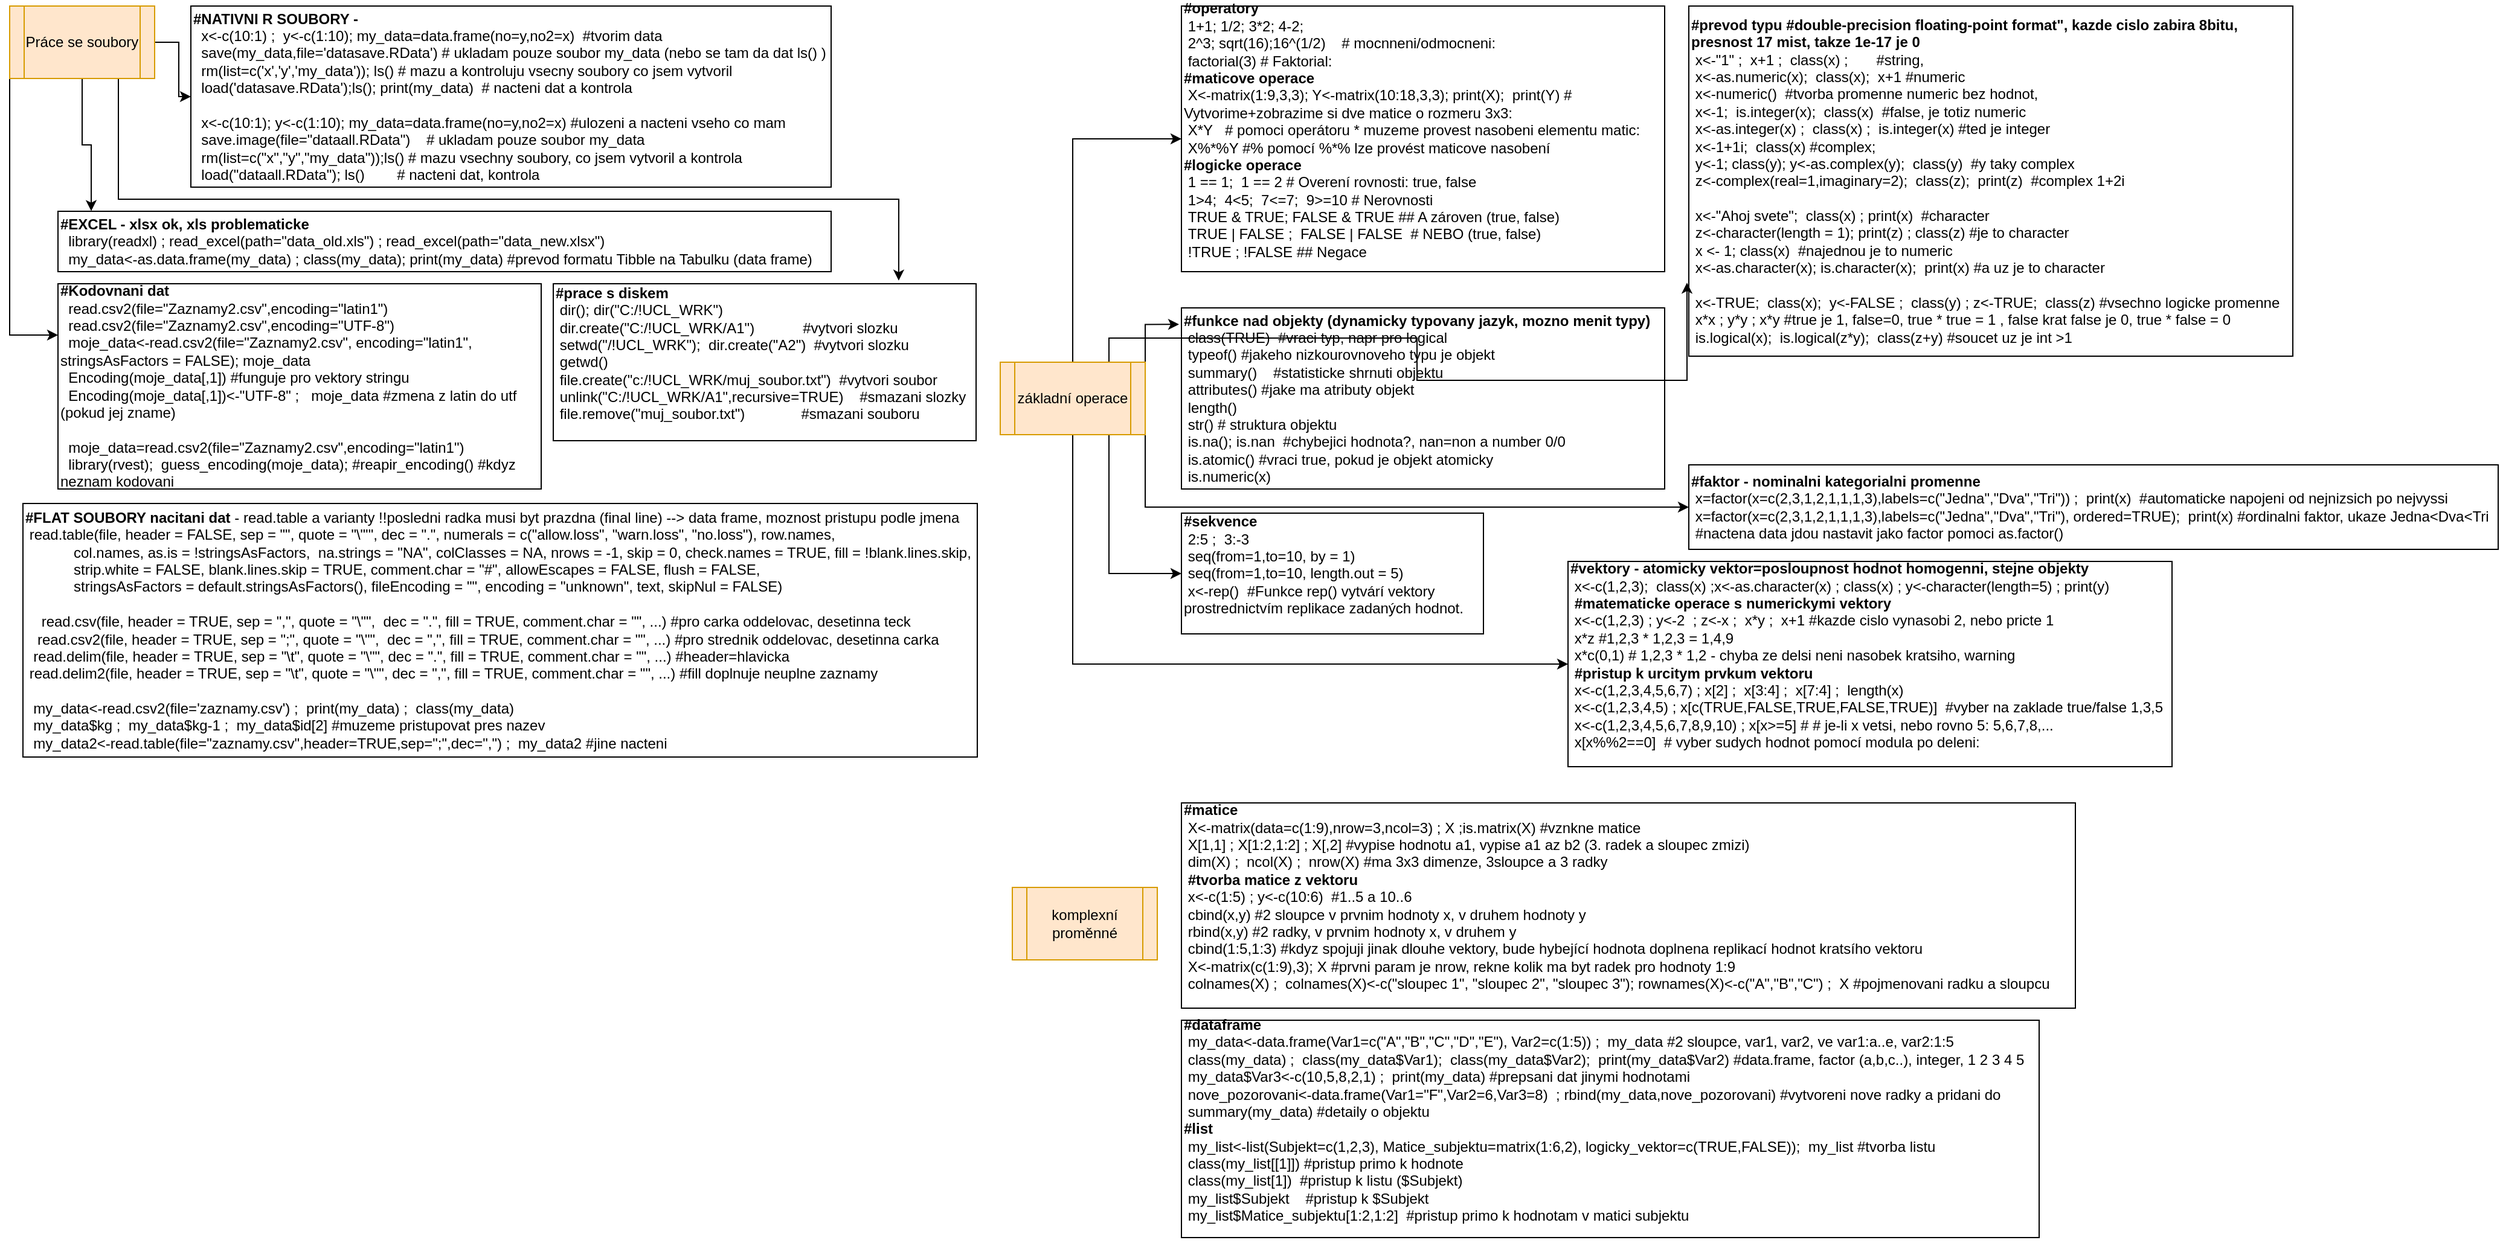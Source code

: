 <mxfile version="12.4.7" type="github">
  <diagram id="MKw7X9UcAvg8FJCNinnX" name="Page-1">
    <mxGraphModel dx="1851" dy="1735" grid="1" gridSize="10" guides="1" tooltips="1" connect="1" arrows="1" fold="1" page="1" pageScale="1" pageWidth="827" pageHeight="1169" math="0" shadow="0">
      <root>
        <mxCell id="0"/>
        <mxCell id="1" parent="0"/>
        <mxCell id="dGhhYwrYM2k6FMBEav-u-1" value="&lt;div&gt;&lt;b&gt;#prace s diskem&lt;/b&gt;&lt;/div&gt;&lt;div&gt;&amp;nbsp;dir(); dir(&quot;C:/!UCL_WRK&quot;)&lt;/div&gt;&lt;div&gt;&amp;nbsp;dir.create(&quot;C:/!UCL_WRK/A1&quot;)&amp;nbsp; &amp;nbsp; &amp;nbsp; &amp;nbsp; &amp;nbsp; &amp;nbsp; #vytvori slozku&lt;/div&gt;&lt;div&gt;&amp;nbsp;setwd(&quot;/!UCL_WRK&quot;);&amp;nbsp; dir.create(&quot;A2&quot;)&amp;nbsp; #vytvori slozku&lt;/div&gt;&lt;div&gt;&amp;nbsp;getwd()&lt;/div&gt;&lt;div&gt;&amp;nbsp;file.create(&quot;c:/!UCL_WRK/muj_soubor.txt&quot;)&amp;nbsp; #vytvori soubor&lt;/div&gt;&lt;div&gt;&amp;nbsp;unlink(&quot;C:/!UCL_WRK/A1&quot;,recursive=TRUE)&amp;nbsp; &amp;nbsp; #smazani slozky&lt;/div&gt;&lt;div&gt;&amp;nbsp;file.remove(&quot;muj_soubor.txt&quot;)&amp;nbsp; &amp;nbsp; &amp;nbsp; &amp;nbsp; &amp;nbsp; &amp;nbsp; &amp;nbsp; #smazani souboru&lt;/div&gt;&lt;div&gt;&lt;br&gt;&lt;/div&gt;" style="rounded=0;whiteSpace=wrap;html=1;align=left;" vertex="1" parent="1">
          <mxGeometry x="-370" y="230" width="350" height="130" as="geometry"/>
        </mxCell>
        <mxCell id="dGhhYwrYM2k6FMBEav-u-3" value="&lt;div&gt;&lt;div&gt;&lt;b&gt;#operatory&lt;/b&gt;&lt;/div&gt;&lt;div&gt;&amp;nbsp;1+1; 1/2; 3*2; 4-2;&amp;nbsp;&lt;/div&gt;&lt;div&gt;&amp;nbsp;2^3; sqrt(16);16^(1/2)&amp;nbsp; &amp;nbsp; # mocnneni/odmocneni:&lt;/div&gt;&lt;div&gt;&amp;nbsp;factorial(3) # Faktorial:&lt;/div&gt;&lt;div&gt;&lt;b&gt;#maticove operace&lt;/b&gt;&lt;br&gt;&lt;/div&gt;&lt;div&gt;&amp;nbsp;X&amp;lt;-matrix(1:9,3,3); Y&amp;lt;-matrix(10:18,3,3); print(X);&amp;nbsp; print(Y) # Vytvorime+zobrazime si dve matice o rozmeru 3x3:&lt;/div&gt;&lt;div&gt;&amp;nbsp;X*Y&amp;nbsp; &amp;nbsp;# pomoci operátoru * muzeme provest nasobeni elementu matic:&lt;/div&gt;&lt;div&gt;&amp;nbsp;X%*%Y #% pomocí %*% lze provést maticove nasobení&lt;/div&gt;&lt;div&gt;&lt;b&gt;#logicke operace&lt;/b&gt;&lt;br&gt;&lt;/div&gt;&lt;div&gt;&amp;nbsp;1 == 1;&amp;nbsp; 1 == 2 # Overení rovnosti: true, false&lt;/div&gt;&lt;div&gt;&amp;nbsp;1&amp;gt;4;&amp;nbsp; 4&amp;lt;5;&amp;nbsp; 7&amp;lt;=7;&amp;nbsp; 9&amp;gt;=10 # Nerovnosti&lt;/div&gt;&lt;div&gt;&amp;nbsp;TRUE &amp;amp; TRUE; FALSE &amp;amp; TRUE ## A zároven (true, false)&lt;/div&gt;&lt;div&gt;&amp;nbsp;TRUE | FALSE ;&amp;nbsp; FALSE | FALSE&amp;nbsp; # NEBO (true, false)&lt;/div&gt;&lt;div&gt;&amp;nbsp;!TRUE ; !FALSE ## Negace&lt;/div&gt;&lt;/div&gt;&lt;div&gt;&lt;br&gt;&lt;/div&gt;" style="rounded=0;whiteSpace=wrap;html=1;align=left;" vertex="1" parent="1">
          <mxGeometry x="150" width="400" height="220" as="geometry"/>
        </mxCell>
        <mxCell id="dGhhYwrYM2k6FMBEav-u-4" value="&lt;div&gt;&lt;b&gt;#funkce nad objekty (dynamicky typovany jazyk, mozno menit typy)&lt;/b&gt;&lt;/div&gt;&lt;div&gt;&amp;nbsp;class(TRUE)&amp;nbsp; #vraci typ, napr pro logical&amp;nbsp;&lt;/div&gt;&lt;div&gt;&amp;nbsp;typeof() #jakeho nizkourovnoveho typu je objekt&lt;/div&gt;&lt;div&gt;&amp;nbsp;summary()&amp;nbsp; &amp;nbsp; #statisticke shrnuti objektu&lt;/div&gt;&lt;div&gt;&amp;nbsp;attributes() #jake ma atributy objekt&lt;/div&gt;&lt;div&gt;&amp;nbsp;length()&lt;/div&gt;&lt;div&gt;&amp;nbsp;str() # struktura objektu&lt;/div&gt;&lt;div&gt;&amp;nbsp;is.na(); is.nan&amp;nbsp; #chybejici hodnota?, nan=non a number 0/0&lt;/div&gt;&lt;div&gt;&amp;nbsp;is.atomic() #vraci true, pokud je objekt atomicky&lt;/div&gt;&lt;div&gt;&amp;nbsp;is.numeric(x)&lt;/div&gt;" style="rounded=0;whiteSpace=wrap;html=1;align=left;" vertex="1" parent="1">
          <mxGeometry x="150" y="250" width="400" height="150" as="geometry"/>
        </mxCell>
        <mxCell id="dGhhYwrYM2k6FMBEav-u-5" value="&lt;div&gt;&lt;b&gt;#prevod typu #double-precision floating-point format&quot;, kazde cislo zabira 8bitu, presnost 17 mist, takze 1e-17 je 0&lt;/b&gt;&lt;/div&gt;&lt;div&gt;&amp;nbsp;x&amp;lt;-&quot;1&quot; ;&amp;nbsp; x+1 ;&amp;nbsp; class(x) ;&amp;nbsp; &amp;nbsp; &amp;nbsp; &amp;nbsp;#string,&lt;/div&gt;&lt;div&gt;&amp;nbsp;x&amp;lt;-as.numeric(x);&amp;nbsp; class(x);&amp;nbsp; x+1 #numeric&lt;/div&gt;&lt;div&gt;&amp;nbsp;x&amp;lt;-numeric()&amp;nbsp; #tvorba promenne numeric bez hodnot,&amp;nbsp;&lt;/div&gt;&lt;div&gt;&amp;nbsp;x&amp;lt;-1;&amp;nbsp; is.integer(x);&amp;nbsp; class(x)&amp;nbsp; #false, je totiz numeric&lt;/div&gt;&lt;div&gt;&amp;nbsp;x&amp;lt;-as.integer(x) ;&amp;nbsp; class(x) ;&amp;nbsp; is.integer(x) #ted je integer&lt;/div&gt;&lt;div&gt;&amp;nbsp;x&amp;lt;-1+1i;&amp;nbsp; class(x) #complex;&amp;nbsp;&lt;/div&gt;&lt;div&gt;&amp;nbsp;y&amp;lt;-1; class(y); y&amp;lt;-as.complex(y);&amp;nbsp; class(y)&amp;nbsp; #y taky complex&lt;/div&gt;&lt;div&gt;&amp;nbsp;z&amp;lt;-complex(real=1,imaginary=2);&amp;nbsp; class(z);&amp;nbsp; print(z)&amp;nbsp; #complex 1+2i&lt;/div&gt;&lt;div&gt;&amp;nbsp;&lt;/div&gt;&lt;div&gt;&amp;nbsp;x&amp;lt;-&quot;Ahoj svete&quot;;&amp;nbsp; class(x) ; print(x)&amp;nbsp; #character&lt;/div&gt;&lt;div&gt;&amp;nbsp;z&amp;lt;-character(length = 1); print(z) ; class(z) #je to character&lt;/div&gt;&lt;div&gt;&amp;nbsp;x &amp;lt;- 1; class(x)&amp;nbsp; #najednou je to numeric&lt;/div&gt;&lt;div&gt;&amp;nbsp;x&amp;lt;-as.character(x); is.character(x);&amp;nbsp; print(x) #a uz je to character&lt;/div&gt;&lt;div&gt;&amp;nbsp;&lt;/div&gt;&lt;div&gt;&amp;nbsp;x&amp;lt;-TRUE;&amp;nbsp; class(x);&amp;nbsp; y&amp;lt;-FALSE ;&amp;nbsp; class(y) ; z&amp;lt;-TRUE;&amp;nbsp; class(z) #vsechno logicke promenne&lt;/div&gt;&lt;div&gt;&amp;nbsp;x*x ; y*y ; x*y #true je 1, false=0, true * true = 1 , false krat false je 0, true * false = 0&lt;/div&gt;&lt;div&gt;&amp;nbsp;is.logical(x);&amp;nbsp; is.logical(z*y);&amp;nbsp; class(z+y) #soucet uz je int &amp;gt;1&lt;/div&gt;" style="rounded=0;whiteSpace=wrap;html=1;align=left;" vertex="1" parent="1">
          <mxGeometry x="570" width="500" height="290" as="geometry"/>
        </mxCell>
        <mxCell id="dGhhYwrYM2k6FMBEav-u-6" value="&lt;div&gt;&lt;b&gt;#vektory - atomicky vektor=posloupnost hodnot homogenni, stejne objekty&lt;/b&gt;&lt;/div&gt;&lt;div&gt;&amp;nbsp;x&amp;lt;-c(1,2,3);&amp;nbsp; class(x) ;x&amp;lt;-as.character(x) ; class(x) ; y&amp;lt;-character(length=5) ; print(y)&lt;/div&gt;&lt;div&gt;&amp;nbsp;&lt;b&gt;#&lt;/b&gt;&lt;span&gt;&lt;b&gt;matematicke operace s numerickymi vektory&lt;/b&gt;&lt;/span&gt;&lt;/div&gt;&lt;div&gt;&lt;b&gt;&amp;nbsp;&lt;/b&gt;x&amp;lt;-c(1,2,3) ; y&amp;lt;-2&amp;nbsp; ; z&amp;lt;-x ;&amp;nbsp; x*y ;&amp;nbsp; x+1 #kazde cislo vynasobi 2, nebo pricte 1&lt;/div&gt;&lt;div&gt;&amp;nbsp;x*z #1,2,3 * 1,2,3 = 1,4,9&amp;nbsp;&lt;/div&gt;&lt;div&gt;&amp;nbsp;x*c(0,1) # 1,2,3 * 1,2 - chyba ze delsi neni nasobek kratsiho, warning&lt;/div&gt;&lt;div&gt;&amp;nbsp;&lt;span&gt;&lt;b&gt;#pristup k urcitym prvkum vektoru&lt;/b&gt;&lt;/span&gt;&lt;/div&gt;&lt;div&gt;&lt;b&gt;&amp;nbsp;&lt;/b&gt;x&amp;lt;-c(1,2,3,4,5,6,7) ; x[2] ;&amp;nbsp; x[3:4] ;&amp;nbsp; x[7:4] ;&amp;nbsp; length(x)&lt;/div&gt;&lt;div&gt;&amp;nbsp;x&amp;lt;-c(1,2,3,4,5) ; x[c(TRUE,FALSE,TRUE,FALSE,TRUE)]&amp;nbsp; #vyber na zaklade true/false 1,3,5&amp;nbsp;&lt;/div&gt;&lt;div&gt;&amp;nbsp;x&amp;lt;-c(1,2,3,4,5,6,7,8,9,10) ; x[x&amp;gt;=5] # # je-li x vetsi, nebo rovno 5: 5,6,7,8,...&lt;/div&gt;&lt;div&gt;&amp;nbsp;x[x%%2==0]&amp;nbsp; # vyber sudych hodnot pomocí modula po deleni:&amp;nbsp;&lt;/div&gt;&lt;div&gt;&amp;nbsp;&lt;/div&gt;" style="rounded=0;whiteSpace=wrap;html=1;align=left;" vertex="1" parent="1">
          <mxGeometry x="470" y="460" width="500" height="170" as="geometry"/>
        </mxCell>
        <mxCell id="dGhhYwrYM2k6FMBEav-u-8" value="&lt;div&gt;&lt;b&gt;#sekvence&amp;nbsp;&lt;/b&gt;&lt;/div&gt;&lt;div&gt;&amp;nbsp;2:5 ;&amp;nbsp; 3:-3&lt;/div&gt;&lt;div&gt;&amp;nbsp;seq(from=1,to=10, by = 1)&lt;/div&gt;&lt;div&gt;&amp;nbsp;seq(from=1,to=10, length.out = 5)&lt;/div&gt;&lt;div&gt;&amp;nbsp;x&amp;lt;-rep()&amp;nbsp; #Funkce rep() vytvárí vektory prostrednictvím replikace zadaných hodnot.&lt;/div&gt;&lt;div&gt;&lt;br&gt;&lt;/div&gt;" style="rounded=0;whiteSpace=wrap;html=1;align=left;" vertex="1" parent="1">
          <mxGeometry x="150" y="420" width="250" height="100" as="geometry"/>
        </mxCell>
        <mxCell id="dGhhYwrYM2k6FMBEav-u-11" value="&lt;div&gt;&lt;b&gt;#matice&amp;nbsp;&lt;/b&gt;&lt;/div&gt;&lt;div&gt;&amp;nbsp;X&amp;lt;-matrix(data=c(1:9),nrow=3,ncol=3) ; X ;is.matrix(X) #vznkne matice&amp;nbsp;&lt;/div&gt;&lt;div&gt;&amp;nbsp;X[1,1] ; X[1:2,1:2] ; X[,2] #vypise hodnotu a1, vypise a1 az b2 (3. radek a sloupec zmizi)&lt;/div&gt;&lt;div&gt;&amp;nbsp;dim(X) ;&amp;nbsp; ncol(X) ;&amp;nbsp; nrow(X) #ma 3x3 dimenze, 3sloupce a 3 radky&lt;/div&gt;&lt;div&gt;&lt;b&gt;&amp;nbsp;#tvorba matice z vektoru&lt;/b&gt;&lt;br&gt;&lt;/div&gt;&lt;div&gt;&amp;nbsp;x&amp;lt;-c(1:5) ; y&amp;lt;-c(10:6)&amp;nbsp; #1..5 a 10..6&lt;/div&gt;&lt;div&gt;&amp;nbsp;cbind(x,y) #2 sloupce v prvnim hodnoty x, v druhem hodnoty y&lt;/div&gt;&lt;div&gt;&amp;nbsp;rbind(x,y) #2 radky, v prvnim hodnoty x, v druhem y&lt;/div&gt;&lt;div&gt;&amp;nbsp;cbind(1:5,1:3) #kdyz spojuji jinak dlouhe vektory, bude hybející hodnota doplnena replikací hodnot kratsího vektoru&lt;/div&gt;&lt;div&gt;&lt;span&gt;&amp;nbsp;X&amp;lt;-matrix(c(1:9),3); X #prvni param je nrow, rekne kolik ma byt radek pro hodnoty 1:9&lt;/span&gt;&lt;br&gt;&lt;/div&gt;&lt;div&gt;&amp;nbsp;colnames(X) ;&amp;nbsp; colnames(X)&amp;lt;-c(&quot;sloupec 1&quot;, &quot;sloupec 2&quot;, &quot;sloupec 3&quot;); rownames(X)&amp;lt;-c(&quot;A&quot;,&quot;B&quot;,&quot;C&quot;) ;&amp;nbsp; X #pojmenovani radku a sloupcu&lt;/div&gt;&lt;div&gt;&lt;br&gt;&lt;/div&gt;" style="rounded=0;whiteSpace=wrap;html=1;align=left;" vertex="1" parent="1">
          <mxGeometry x="150" y="660" width="740" height="170" as="geometry"/>
        </mxCell>
        <mxCell id="dGhhYwrYM2k6FMBEav-u-12" value="&lt;div&gt;&lt;b&gt;#dataframe&lt;/b&gt;&lt;/div&gt;&lt;div&gt;&amp;nbsp;my_data&amp;lt;-data.frame(Var1=c(&quot;A&quot;,&quot;B&quot;,&quot;C&quot;,&quot;D&quot;,&quot;E&quot;), Var2=c(1:5)) ;&amp;nbsp; my_data #2 sloupce, var1, var2, ve var1:a..e, var2:1:5&lt;/div&gt;&lt;div&gt;&amp;nbsp;class(my_data) ;&amp;nbsp; class(my_data$Var1);&amp;nbsp; class(my_data$Var2);&amp;nbsp; print(my_data$Var2) #data.frame, factor (a,b,c..), integer, 1 2 3 4 5&lt;/div&gt;&lt;div&gt;&amp;nbsp;my_data$Var3&amp;lt;-c(10,5,8,2,1) ;&amp;nbsp; print(my_data) #prepsani dat jinymi hodnotami&lt;/div&gt;&lt;div&gt;&amp;nbsp;nove_pozorovani&amp;lt;-data.frame(Var1=&quot;F&quot;,Var2=6,Var3=8)&amp;nbsp; ; rbind(my_data,nove_pozorovani) #vytvoreni nove radky a pridani do&amp;nbsp;&lt;/div&gt;&lt;div&gt;&amp;nbsp;summary(my_data) #detaily o objektu&lt;/div&gt;&lt;div&gt;&lt;div&gt;&lt;b&gt;#list&lt;/b&gt;&lt;/div&gt;&lt;div&gt;&amp;nbsp;my_list&amp;lt;-list(Subjekt=c(1,2,3), Matice_subjektu=matrix(1:6,2), logicky_vektor=c(TRUE,FALSE));&amp;nbsp; my_list #tvorba listu&lt;/div&gt;&lt;div&gt;&amp;nbsp;class(my_list[[1]]) #pristup primo k hodnote&lt;/div&gt;&lt;div&gt;&amp;nbsp;class(my_list[1])&amp;nbsp; #pristup k listu ($Subjekt)&lt;/div&gt;&lt;div&gt;&amp;nbsp;my_list$Subjekt&amp;nbsp; &amp;nbsp; #pristup k $Subjekt&lt;/div&gt;&lt;div&gt;&amp;nbsp;my_list$Matice_subjektu[1:2,1:2]&amp;nbsp; #pristup primo k hodnotam v matici subjektu&lt;/div&gt;&lt;/div&gt;&lt;div&gt;&lt;br&gt;&lt;/div&gt;" style="rounded=0;whiteSpace=wrap;html=1;align=left;" vertex="1" parent="1">
          <mxGeometry x="150" y="840" width="710" height="180" as="geometry"/>
        </mxCell>
        <mxCell id="dGhhYwrYM2k6FMBEav-u-13" value="&lt;div&gt;&lt;b&gt;#faktor - nominalni kategorialni promenne&lt;/b&gt;&lt;/div&gt;&lt;div&gt;&amp;nbsp;x=factor(x=c(2,3,1,2,1,1,1,3),labels=c(&quot;Jedna&quot;,&quot;Dva&quot;,&quot;Tri&quot;)) ;&amp;nbsp; print(x)&amp;nbsp; #automaticke napojeni od nejnizsich po nejvyssi&lt;/div&gt;&lt;div&gt;&amp;nbsp;x=factor(x=c(2,3,1,2,1,1,1,3),labels=c(&quot;Jedna&quot;,&quot;Dva&quot;,&quot;Tri&quot;), ordered=TRUE);&amp;nbsp; print(x) #ordinalni faktor, ukaze Jedna&amp;lt;Dva&amp;lt;Tri&lt;/div&gt;&lt;div&gt;&amp;nbsp;#nactena data jdou nastavit jako factor pomoci as.factor()&lt;/div&gt;" style="rounded=0;whiteSpace=wrap;html=1;align=left;" vertex="1" parent="1">
          <mxGeometry x="570" y="380" width="670" height="70" as="geometry"/>
        </mxCell>
        <mxCell id="dGhhYwrYM2k6FMBEav-u-14" value="&lt;div&gt;&lt;b&gt;#FLAT SOUBORY nacitani dat &lt;/b&gt;- read.table a varianty !!posledni radka musi byt prazdna (final line) --&amp;gt; data frame, moznost pristupu podle jmena&lt;/div&gt;&lt;div&gt;&amp;nbsp;read.table(file, header = FALSE, sep = &quot;&quot;, quote = &quot;\&quot;&#39;&quot;, dec = &quot;.&quot;, numerals = c(&quot;allow.loss&quot;, &quot;warn.loss&quot;, &quot;no.loss&quot;), row.names,&amp;nbsp;&lt;/div&gt;&lt;div&gt;&amp;nbsp; &amp;nbsp; &amp;nbsp; &amp;nbsp; &amp;nbsp; &amp;nbsp; col.names, as.is = !stringsAsFactors,&amp;nbsp; na.strings = &quot;NA&quot;, colClasses = NA, nrows = -1, skip = 0, check.names = TRUE, fill = !blank.lines.skip,&lt;/div&gt;&lt;div&gt;&amp;nbsp; &amp;nbsp; &amp;nbsp; &amp;nbsp; &amp;nbsp; &amp;nbsp; strip.white = FALSE, blank.lines.skip = TRUE, comment.char = &quot;#&quot;, allowEscapes = FALSE, flush = FALSE,&amp;nbsp;&lt;/div&gt;&lt;div&gt;&amp;nbsp; &amp;nbsp; &amp;nbsp; &amp;nbsp; &amp;nbsp; &amp;nbsp; stringsAsFactors = default.stringsAsFactors(), fileEncoding = &quot;&quot;, encoding = &quot;unknown&quot;, text, skipNul = FALSE)&lt;/div&gt;&lt;div&gt;&amp;nbsp;&amp;nbsp;&lt;/div&gt;&lt;div&gt;&amp;nbsp; &amp;nbsp; read.csv(file, header = TRUE, sep = &quot;,&quot;, quote = &quot;\&quot;&quot;,&amp;nbsp; dec = &quot;.&quot;, fill = TRUE, comment.char = &quot;&quot;, ...) #pro carka oddelovac, desetinna teck&lt;/div&gt;&lt;div&gt;&amp;nbsp; &amp;nbsp;read.csv2(file, header = TRUE, sep = &quot;;&quot;, quote = &quot;\&quot;&quot;,&amp;nbsp; dec = &quot;,&quot;, fill = TRUE, comment.char = &quot;&quot;, ...) #pro strednik oddelovac, desetinna carka&lt;/div&gt;&lt;div&gt;&amp;nbsp; read.delim(file, header = TRUE, sep = &quot;\t&quot;, quote = &quot;\&quot;&quot;, dec = &quot;.&quot;, fill = TRUE, comment.char = &quot;&quot;, ...) #header=hlavicka&lt;/div&gt;&lt;div&gt;&amp;nbsp;read.delim2(file, header = TRUE, sep = &quot;\t&quot;, quote = &quot;\&quot;&quot;, dec = &quot;,&quot;, fill = TRUE, comment.char = &quot;&quot;, ...) #fill doplnuje neuplne zaznamy&lt;/div&gt;&lt;div&gt;&amp;nbsp;&lt;/div&gt;&lt;div&gt;&amp;nbsp; my_data&amp;lt;-read.csv2(file=&#39;zaznamy.csv&#39;) ;&amp;nbsp; print(my_data) ;&amp;nbsp; class(my_data)&lt;/div&gt;&lt;div&gt;&amp;nbsp; my_data$kg ;&amp;nbsp; my_data$kg-1 ;&amp;nbsp; my_data$id[2] #muzeme pristupovat pres nazev&lt;/div&gt;&lt;div&gt;&amp;nbsp; my_data2&amp;lt;-read.table(file=&quot;zaznamy.csv&quot;,header=TRUE,sep=&quot;;&quot;,dec=&quot;,&quot;) ;&amp;nbsp; my_data2 #jine nacteni&lt;/div&gt;" style="rounded=0;whiteSpace=wrap;html=1;align=left;" vertex="1" parent="1">
          <mxGeometry x="-809" y="412" width="790" height="210" as="geometry"/>
        </mxCell>
        <mxCell id="dGhhYwrYM2k6FMBEav-u-15" value="&lt;div&gt;&lt;b&gt;#NATIVNI R SOUBORY -&amp;nbsp; &amp;nbsp;&lt;/b&gt;&lt;/div&gt;&lt;div&gt;&amp;nbsp; x&amp;lt;-c(10:1) ;&amp;nbsp; y&amp;lt;-c(1:10); my_data=data.frame(no=y,no2=x)&amp;nbsp; #tvorim data&lt;/div&gt;&lt;div&gt;&amp;nbsp; save(my_data,file=&#39;datasave.RData&#39;) # ukladam pouze soubor my_data (nebo se tam da dat ls() )&lt;/div&gt;&lt;div&gt;&amp;nbsp; rm(list=c(&#39;x&#39;,&#39;y&#39;,&#39;my_data&#39;)); ls() # mazu a kontroluju vsecny soubory co jsem vytvoril&lt;/div&gt;&lt;div&gt;&amp;nbsp; load(&#39;datasave.RData&#39;);ls(); print(my_data)&amp;nbsp; # nacteni dat a kontrola&lt;/div&gt;&lt;div&gt;&amp;nbsp;&amp;nbsp;&lt;/div&gt;&lt;div&gt;&amp;nbsp; x&amp;lt;-c(10:1); y&amp;lt;-c(1:10); my_data=data.frame(no=y,no2=x) #ulozeni a nacteni vseho co mam&lt;/div&gt;&lt;div&gt;&amp;nbsp; save.image(file=&quot;dataall.RData&quot;)&amp;nbsp; &amp;nbsp; # ukladam pouze soubor my_data&lt;/div&gt;&lt;div&gt;&amp;nbsp; rm(list=c(&quot;x&quot;,&quot;y&quot;,&quot;my_data&quot;));ls() # mazu vsechny soubory, co jsem vytvoril a kontrola&lt;/div&gt;&lt;div&gt;&amp;nbsp; load(&quot;dataall.RData&quot;); ls()&amp;nbsp; &amp;nbsp; &amp;nbsp; &amp;nbsp; # nacteni dat, kontrola&lt;/div&gt;" style="rounded=0;whiteSpace=wrap;html=1;align=left;" vertex="1" parent="1">
          <mxGeometry x="-670" width="530" height="150" as="geometry"/>
        </mxCell>
        <mxCell id="dGhhYwrYM2k6FMBEav-u-16" value="&lt;div&gt;&lt;b&gt;#EXCEL - xlsx ok, xls problematicke&lt;/b&gt;&lt;/div&gt;&lt;div&gt;&amp;nbsp; library(readxl) ; read_excel(path=&quot;data_old.xls&quot;) ; read_excel(path=&quot;data_new.xlsx&quot;)&lt;/div&gt;&lt;div&gt;&amp;nbsp; my_data&amp;lt;-as.data.frame(my_data) ; class(my_data); print(my_data) #prevod formatu Tibble na Tabulku (data frame)&lt;/div&gt;" style="rounded=0;whiteSpace=wrap;html=1;align=left;" vertex="1" parent="1">
          <mxGeometry x="-780" y="170.0" width="640" height="50" as="geometry"/>
        </mxCell>
        <mxCell id="dGhhYwrYM2k6FMBEav-u-17" value="&lt;div&gt;&amp;nbsp;&amp;nbsp;&lt;/div&gt;&lt;div&gt;&lt;b&gt;#Kodovnani dat&lt;/b&gt;&lt;/div&gt;&lt;div&gt;&amp;nbsp; read.csv2(file=&quot;Zaznamy2.csv&quot;,encoding=&quot;latin1&quot;)&lt;/div&gt;&lt;div&gt;&amp;nbsp; read.csv2(file=&quot;Zaznamy2.csv&quot;,encoding=&quot;UTF-8&quot;)&lt;/div&gt;&lt;div&gt;&amp;nbsp; moje_data&amp;lt;-read.csv2(file=&quot;Zaznamy2.csv&quot;, encoding=&quot;latin1&quot;, stringsAsFactors = FALSE); moje_data&lt;/div&gt;&lt;div&gt;&amp;nbsp; Encoding(moje_data[,1]) #funguje pro vektory stringu&lt;/div&gt;&lt;div&gt;&amp;nbsp; Encoding(moje_data[,1])&amp;lt;-&quot;UTF-8&quot; ;&amp;nbsp; &amp;nbsp;moje_data #zmena z latin do utf (pokud jej zname)&lt;/div&gt;&lt;div&gt;&amp;nbsp;&amp;nbsp;&lt;/div&gt;&lt;div&gt;&amp;nbsp; moje_data=read.csv2(file=&quot;Zaznamy2.csv&quot;,encoding=&quot;latin1&quot;)&amp;nbsp;&lt;/div&gt;&lt;div&gt;&amp;nbsp; library(rvest);&amp;nbsp; guess_encoding(moje_data); #reapir_encoding() #kdyz neznam kodovani&lt;span&gt;&amp;nbsp;&lt;/span&gt;&lt;/div&gt;&lt;div&gt;&amp;nbsp;&amp;nbsp;&lt;/div&gt;" style="rounded=0;whiteSpace=wrap;html=1;align=left;" vertex="1" parent="1">
          <mxGeometry x="-780" y="230" width="400" height="170" as="geometry"/>
        </mxCell>
        <mxCell id="dGhhYwrYM2k6FMBEav-u-19" style="edgeStyle=orthogonalEdgeStyle;rounded=0;orthogonalLoop=1;jettySize=auto;html=1;" edge="1" parent="1" source="dGhhYwrYM2k6FMBEav-u-18" target="dGhhYwrYM2k6FMBEav-u-15">
          <mxGeometry relative="1" as="geometry"/>
        </mxCell>
        <mxCell id="dGhhYwrYM2k6FMBEav-u-20" style="edgeStyle=orthogonalEdgeStyle;rounded=0;orthogonalLoop=1;jettySize=auto;html=1;entryX=0.043;entryY=-0.004;entryDx=0;entryDy=0;entryPerimeter=0;" edge="1" parent="1" source="dGhhYwrYM2k6FMBEav-u-18" target="dGhhYwrYM2k6FMBEav-u-16">
          <mxGeometry relative="1" as="geometry"/>
        </mxCell>
        <mxCell id="dGhhYwrYM2k6FMBEav-u-21" style="edgeStyle=orthogonalEdgeStyle;rounded=0;orthogonalLoop=1;jettySize=auto;html=1;exitX=0;exitY=1;exitDx=0;exitDy=0;entryX=0;entryY=0.25;entryDx=0;entryDy=0;" edge="1" parent="1" source="dGhhYwrYM2k6FMBEav-u-18" target="dGhhYwrYM2k6FMBEav-u-17">
          <mxGeometry relative="1" as="geometry"/>
        </mxCell>
        <mxCell id="dGhhYwrYM2k6FMBEav-u-22" style="edgeStyle=orthogonalEdgeStyle;rounded=0;orthogonalLoop=1;jettySize=auto;html=1;exitX=0.75;exitY=1;exitDx=0;exitDy=0;entryX=0.817;entryY=-0.02;entryDx=0;entryDy=0;entryPerimeter=0;" edge="1" parent="1" source="dGhhYwrYM2k6FMBEav-u-18" target="dGhhYwrYM2k6FMBEav-u-1">
          <mxGeometry relative="1" as="geometry">
            <Array as="points">
              <mxPoint x="-730" y="160"/>
              <mxPoint x="-84" y="160"/>
            </Array>
          </mxGeometry>
        </mxCell>
        <mxCell id="dGhhYwrYM2k6FMBEav-u-18" value="Práce se soubory" style="shape=process;whiteSpace=wrap;html=1;backgroundOutline=1;fillColor=#ffe6cc;strokeColor=#d79b00;" vertex="1" parent="1">
          <mxGeometry x="-820" width="120" height="60" as="geometry"/>
        </mxCell>
        <mxCell id="dGhhYwrYM2k6FMBEav-u-25" style="edgeStyle=orthogonalEdgeStyle;rounded=0;orthogonalLoop=1;jettySize=auto;html=1;exitX=0.5;exitY=0;exitDx=0;exitDy=0;entryX=0;entryY=0.5;entryDx=0;entryDy=0;" edge="1" parent="1" source="dGhhYwrYM2k6FMBEav-u-23" target="dGhhYwrYM2k6FMBEav-u-3">
          <mxGeometry relative="1" as="geometry"/>
        </mxCell>
        <mxCell id="dGhhYwrYM2k6FMBEav-u-26" style="edgeStyle=orthogonalEdgeStyle;rounded=0;orthogonalLoop=1;jettySize=auto;html=1;exitX=0.75;exitY=0;exitDx=0;exitDy=0;entryX=-0.003;entryY=0.79;entryDx=0;entryDy=0;entryPerimeter=0;" edge="1" parent="1" source="dGhhYwrYM2k6FMBEav-u-23" target="dGhhYwrYM2k6FMBEav-u-5">
          <mxGeometry relative="1" as="geometry"/>
        </mxCell>
        <mxCell id="dGhhYwrYM2k6FMBEav-u-27" style="edgeStyle=orthogonalEdgeStyle;rounded=0;orthogonalLoop=1;jettySize=auto;html=1;exitX=1;exitY=0;exitDx=0;exitDy=0;entryX=-0.005;entryY=0.091;entryDx=0;entryDy=0;entryPerimeter=0;" edge="1" parent="1" source="dGhhYwrYM2k6FMBEav-u-23" target="dGhhYwrYM2k6FMBEav-u-4">
          <mxGeometry relative="1" as="geometry"/>
        </mxCell>
        <mxCell id="dGhhYwrYM2k6FMBEav-u-28" style="edgeStyle=orthogonalEdgeStyle;rounded=0;orthogonalLoop=1;jettySize=auto;html=1;exitX=1;exitY=1;exitDx=0;exitDy=0;entryX=0;entryY=0.5;entryDx=0;entryDy=0;" edge="1" parent="1" source="dGhhYwrYM2k6FMBEav-u-23" target="dGhhYwrYM2k6FMBEav-u-13">
          <mxGeometry relative="1" as="geometry"/>
        </mxCell>
        <mxCell id="dGhhYwrYM2k6FMBEav-u-29" style="edgeStyle=orthogonalEdgeStyle;rounded=0;orthogonalLoop=1;jettySize=auto;html=1;exitX=0.75;exitY=1;exitDx=0;exitDy=0;entryX=0;entryY=0.5;entryDx=0;entryDy=0;" edge="1" parent="1" source="dGhhYwrYM2k6FMBEav-u-23" target="dGhhYwrYM2k6FMBEav-u-8">
          <mxGeometry relative="1" as="geometry"/>
        </mxCell>
        <mxCell id="dGhhYwrYM2k6FMBEav-u-30" style="edgeStyle=orthogonalEdgeStyle;rounded=0;orthogonalLoop=1;jettySize=auto;html=1;exitX=0.5;exitY=1;exitDx=0;exitDy=0;entryX=0;entryY=0.5;entryDx=0;entryDy=0;" edge="1" parent="1" source="dGhhYwrYM2k6FMBEav-u-23" target="dGhhYwrYM2k6FMBEav-u-6">
          <mxGeometry relative="1" as="geometry"/>
        </mxCell>
        <mxCell id="dGhhYwrYM2k6FMBEav-u-23" value="základní operace" style="shape=process;whiteSpace=wrap;html=1;backgroundOutline=1;fillColor=#ffe6cc;strokeColor=#d79b00;" vertex="1" parent="1">
          <mxGeometry y="295" width="120" height="60" as="geometry"/>
        </mxCell>
        <mxCell id="dGhhYwrYM2k6FMBEav-u-24" value="komplexní proměnné" style="shape=process;whiteSpace=wrap;html=1;backgroundOutline=1;fillColor=#ffe6cc;strokeColor=#d79b00;" vertex="1" parent="1">
          <mxGeometry x="10" y="730" width="120" height="60" as="geometry"/>
        </mxCell>
      </root>
    </mxGraphModel>
  </diagram>
</mxfile>
